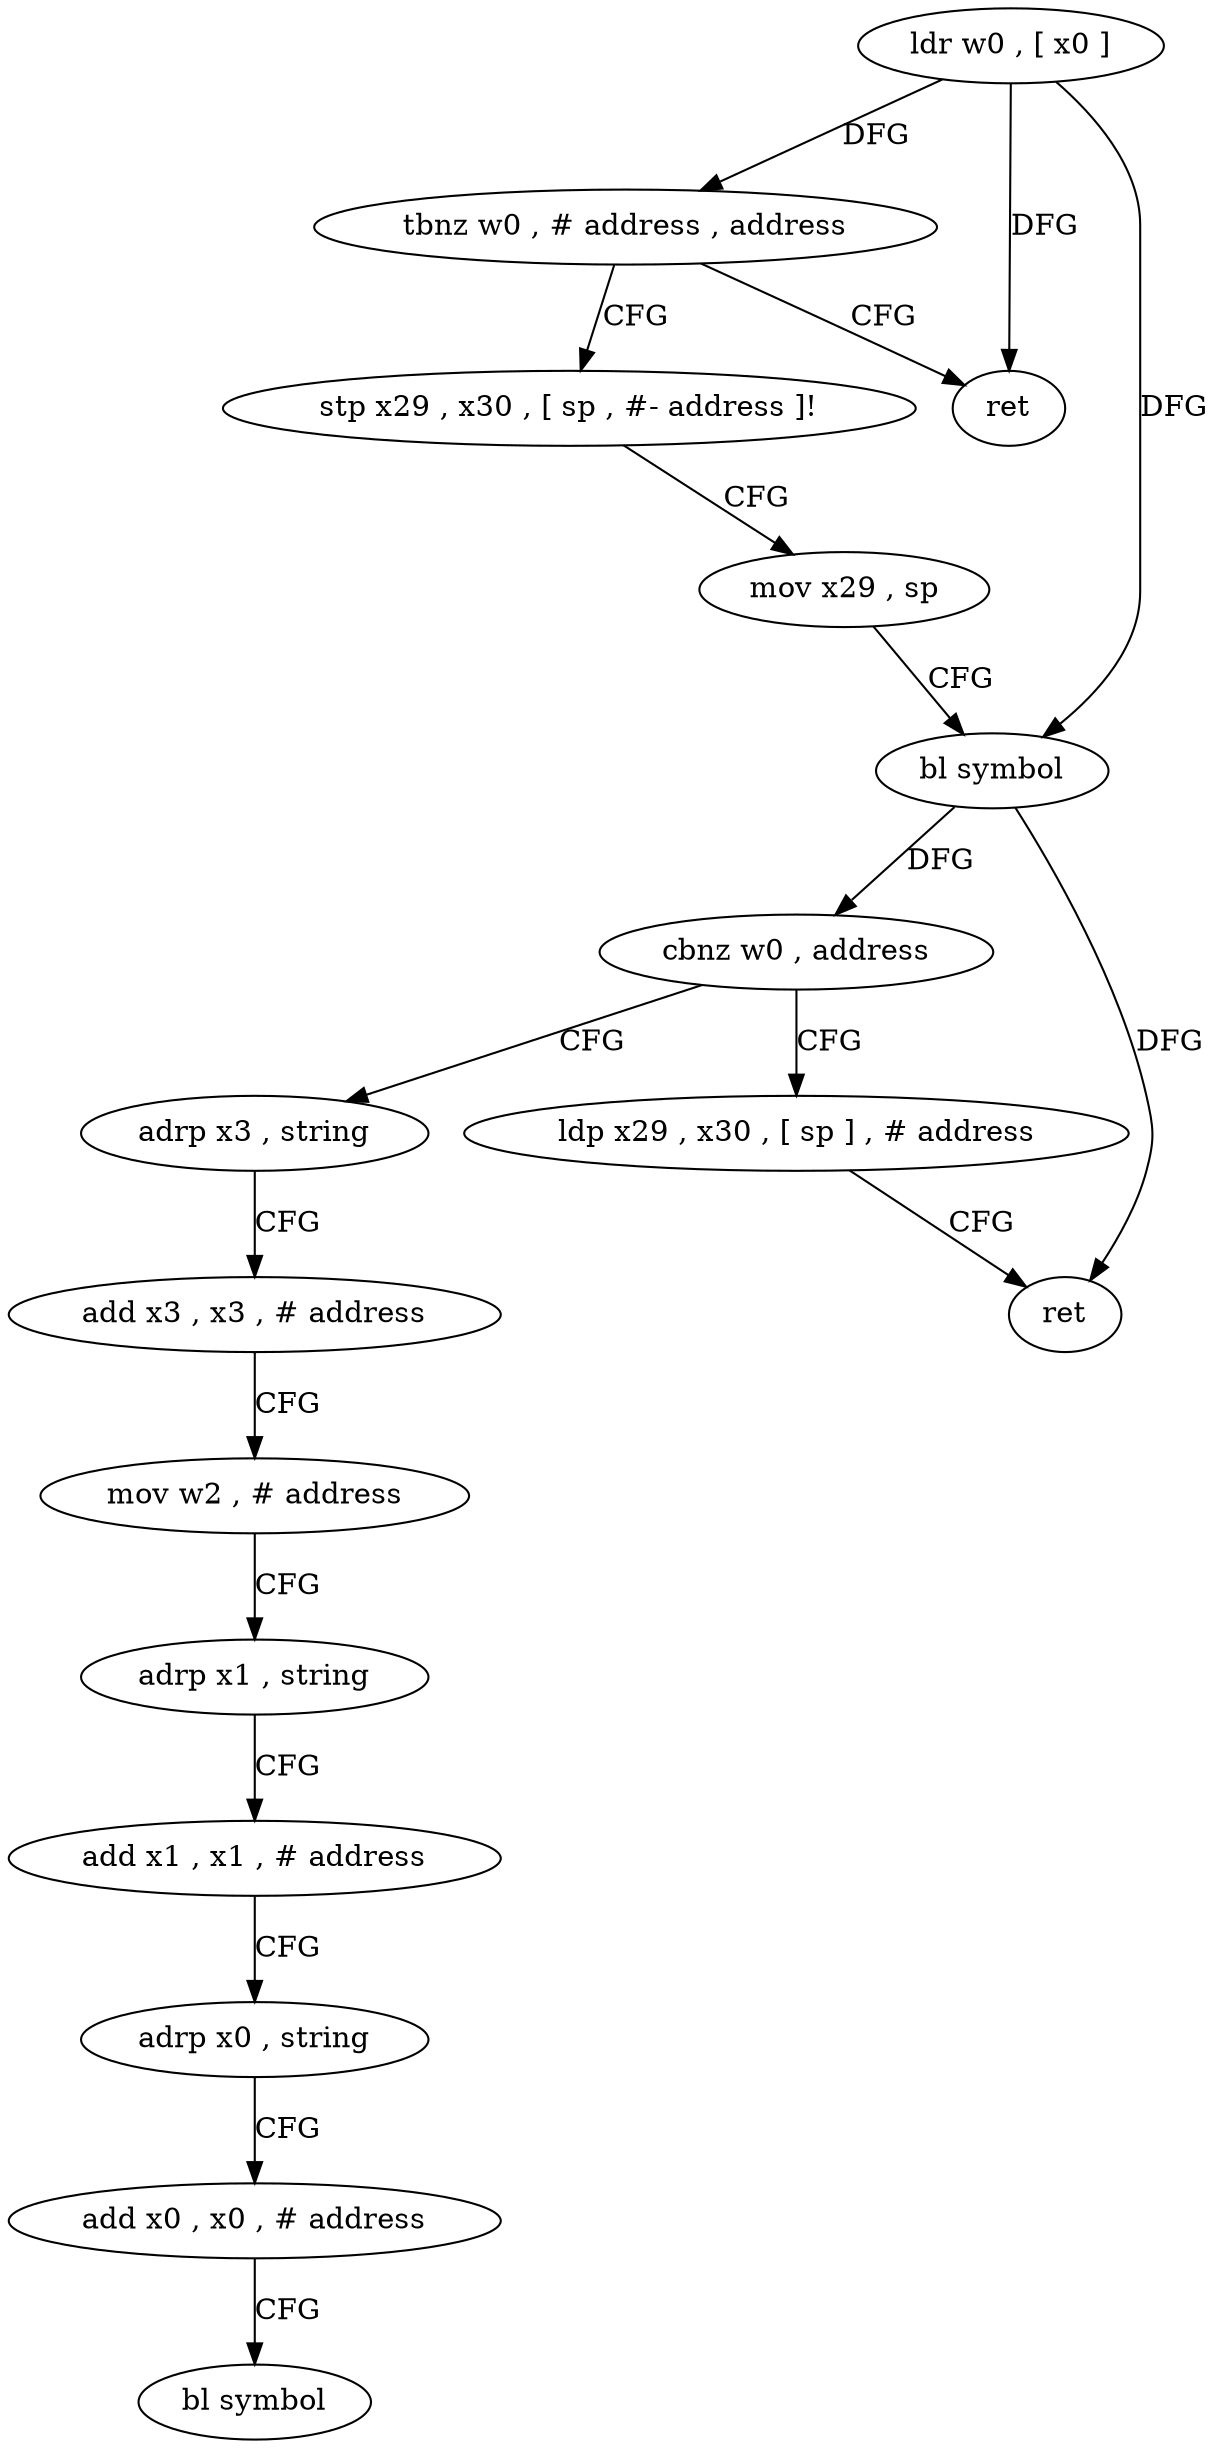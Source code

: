 digraph "func" {
"4394300" [label = "ldr w0 , [ x0 ]" ]
"4394304" [label = "tbnz w0 , # address , address" ]
"4394364" [label = "ret" ]
"4394308" [label = "stp x29 , x30 , [ sp , #- address ]!" ]
"4394312" [label = "mov x29 , sp" ]
"4394316" [label = "bl symbol" ]
"4394320" [label = "cbnz w0 , address" ]
"4394332" [label = "adrp x3 , string" ]
"4394324" [label = "ldp x29 , x30 , [ sp ] , # address" ]
"4394336" [label = "add x3 , x3 , # address" ]
"4394340" [label = "mov w2 , # address" ]
"4394344" [label = "adrp x1 , string" ]
"4394348" [label = "add x1 , x1 , # address" ]
"4394352" [label = "adrp x0 , string" ]
"4394356" [label = "add x0 , x0 , # address" ]
"4394360" [label = "bl symbol" ]
"4394328" [label = "ret" ]
"4394300" -> "4394304" [ label = "DFG" ]
"4394300" -> "4394364" [ label = "DFG" ]
"4394300" -> "4394316" [ label = "DFG" ]
"4394304" -> "4394364" [ label = "CFG" ]
"4394304" -> "4394308" [ label = "CFG" ]
"4394308" -> "4394312" [ label = "CFG" ]
"4394312" -> "4394316" [ label = "CFG" ]
"4394316" -> "4394320" [ label = "DFG" ]
"4394316" -> "4394328" [ label = "DFG" ]
"4394320" -> "4394332" [ label = "CFG" ]
"4394320" -> "4394324" [ label = "CFG" ]
"4394332" -> "4394336" [ label = "CFG" ]
"4394324" -> "4394328" [ label = "CFG" ]
"4394336" -> "4394340" [ label = "CFG" ]
"4394340" -> "4394344" [ label = "CFG" ]
"4394344" -> "4394348" [ label = "CFG" ]
"4394348" -> "4394352" [ label = "CFG" ]
"4394352" -> "4394356" [ label = "CFG" ]
"4394356" -> "4394360" [ label = "CFG" ]
}
